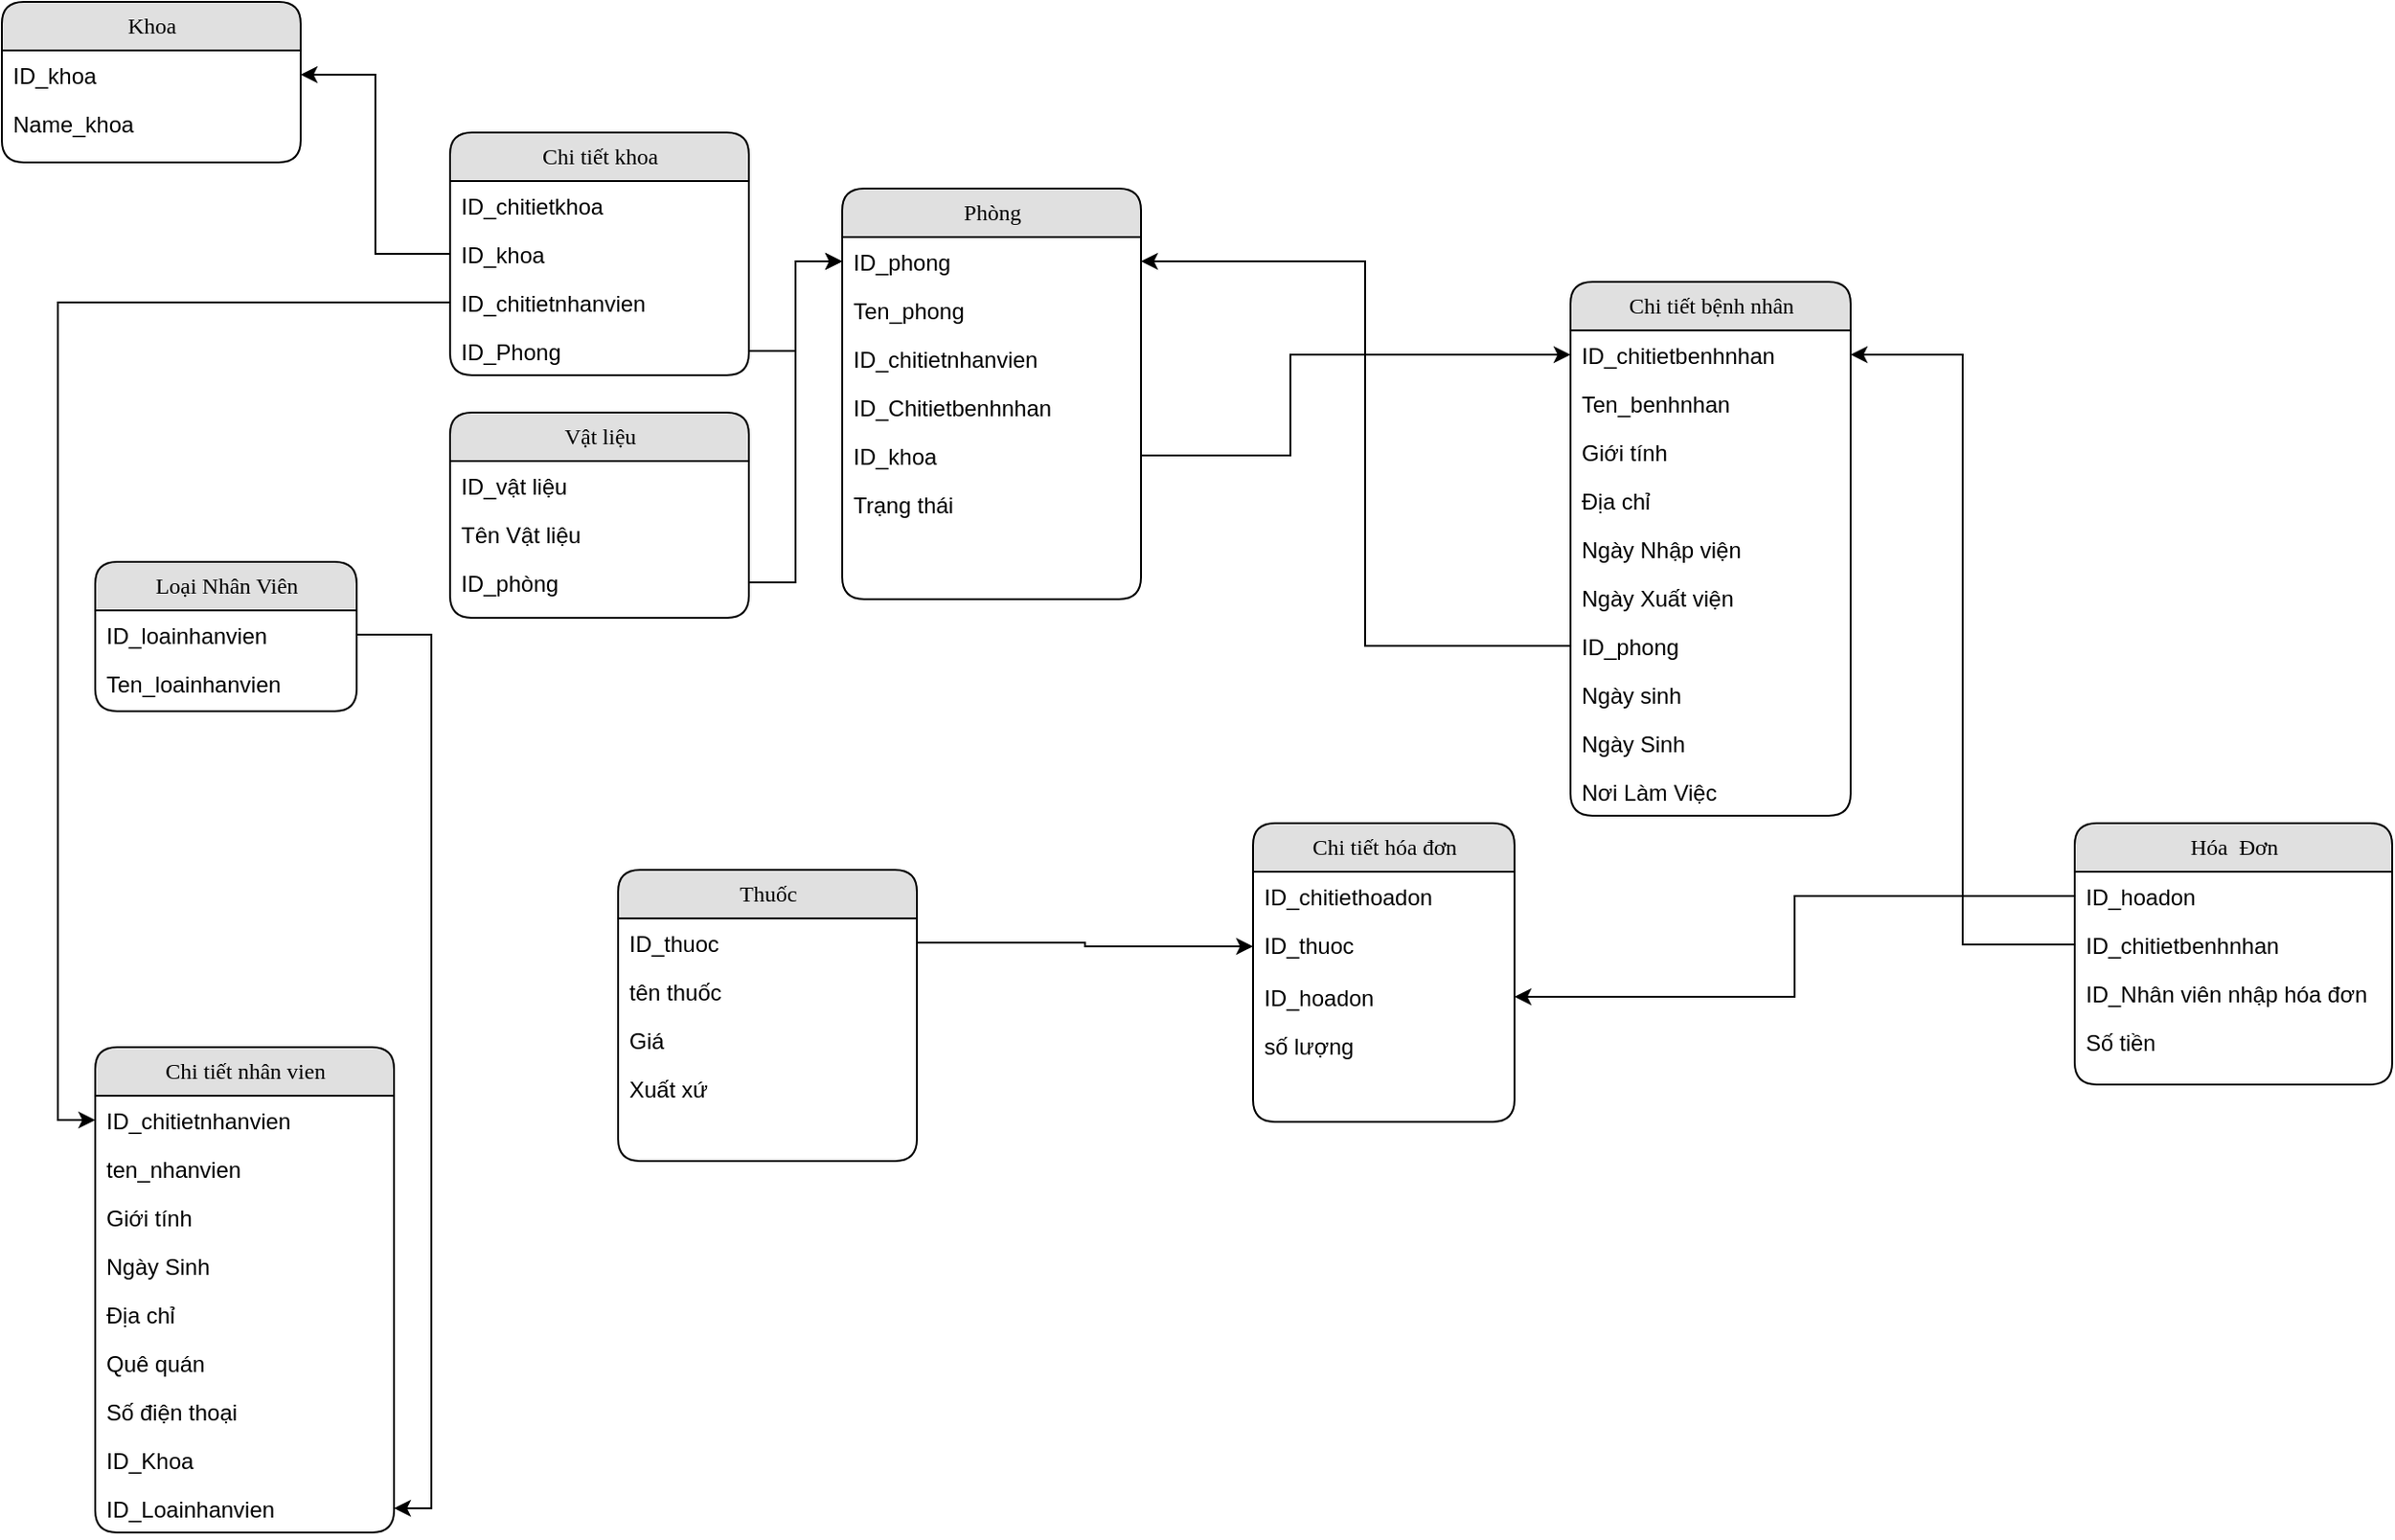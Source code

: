 <mxfile version="13.6.2" type="github">
  <diagram name="Page-1" id="b520641d-4fe3-3701-9064-5fc419738815">
    <mxGraphModel dx="1102" dy="1432" grid="1" gridSize="10" guides="1" tooltips="1" connect="1" arrows="1" fold="1" page="1" pageScale="1" pageWidth="1100" pageHeight="850" background="#ffffff" math="0" shadow="0">
      <root>
        <mxCell id="0" />
        <mxCell id="1" parent="0" />
        <mxCell id="21ea969265ad0168-10" value="Phòng" style="swimlane;html=1;fontStyle=0;childLayout=stackLayout;horizontal=1;startSize=26;fillColor=#e0e0e0;horizontalStack=0;resizeParent=1;resizeLast=0;collapsible=1;marginBottom=0;swimlaneFillColor=#ffffff;align=center;rounded=1;shadow=0;comic=0;labelBackgroundColor=none;strokeWidth=1;fontFamily=Verdana;fontSize=12" parent="1" vertex="1">
          <mxGeometry x="480" y="60" width="160" height="220" as="geometry" />
        </mxCell>
        <mxCell id="21ea969265ad0168-11" value="ID_phong" style="text;html=1;strokeColor=none;fillColor=none;spacingLeft=4;spacingRight=4;whiteSpace=wrap;overflow=hidden;rotatable=0;points=[[0,0.5],[1,0.5]];portConstraint=eastwest;" parent="21ea969265ad0168-10" vertex="1">
          <mxGeometry y="26" width="160" height="26" as="geometry" />
        </mxCell>
        <mxCell id="21ea969265ad0168-12" value="Ten_phong" style="text;html=1;strokeColor=none;fillColor=none;spacingLeft=4;spacingRight=4;whiteSpace=wrap;overflow=hidden;rotatable=0;points=[[0,0.5],[1,0.5]];portConstraint=eastwest;" parent="21ea969265ad0168-10" vertex="1">
          <mxGeometry y="52" width="160" height="26" as="geometry" />
        </mxCell>
        <mxCell id="21ea969265ad0168-52" value="ID_chitietnhanvien" style="text;html=1;strokeColor=none;fillColor=none;spacingLeft=4;spacingRight=4;whiteSpace=wrap;overflow=hidden;rotatable=0;points=[[0,0.5],[1,0.5]];portConstraint=eastwest;" parent="21ea969265ad0168-10" vertex="1">
          <mxGeometry y="78" width="160" height="26" as="geometry" />
        </mxCell>
        <mxCell id="mLAfzD7H1Y2AKtJi_P_H-30" value="&lt;div&gt;ID_Chitietbenhnhan&lt;/div&gt;&lt;div&gt;&lt;br&gt;&lt;/div&gt;" style="text;html=1;strokeColor=none;fillColor=none;spacingLeft=4;spacingRight=4;whiteSpace=wrap;overflow=hidden;rotatable=0;points=[[0,0.5],[1,0.5]];portConstraint=eastwest;" parent="21ea969265ad0168-10" vertex="1">
          <mxGeometry y="104" width="160" height="26" as="geometry" />
        </mxCell>
        <mxCell id="mLAfzD7H1Y2AKtJi_P_H-38" value="&lt;div&gt;ID_khoa&lt;/div&gt;&lt;div&gt;&lt;br&gt;&lt;/div&gt;" style="text;html=1;strokeColor=none;fillColor=none;spacingLeft=4;spacingRight=4;whiteSpace=wrap;overflow=hidden;rotatable=0;points=[[0,0.5],[1,0.5]];portConstraint=eastwest;" parent="21ea969265ad0168-10" vertex="1">
          <mxGeometry y="130" width="160" height="26" as="geometry" />
        </mxCell>
        <mxCell id="mLAfzD7H1Y2AKtJi_P_H-40" value="&lt;div&gt;Trạng thái&lt;br&gt;&lt;/div&gt;" style="text;html=1;strokeColor=none;fillColor=none;spacingLeft=4;spacingRight=4;whiteSpace=wrap;overflow=hidden;rotatable=0;points=[[0,0.5],[1,0.5]];portConstraint=eastwest;" parent="21ea969265ad0168-10" vertex="1">
          <mxGeometry y="156" width="160" height="26" as="geometry" />
        </mxCell>
        <mxCell id="mLAfzD7H1Y2AKtJi_P_H-25" value="Chi tiết khoa" style="swimlane;html=1;fontStyle=0;childLayout=stackLayout;horizontal=1;startSize=26;fillColor=#e0e0e0;horizontalStack=0;resizeParent=1;resizeLast=0;collapsible=1;marginBottom=0;swimlaneFillColor=#ffffff;align=center;rounded=1;shadow=0;comic=0;labelBackgroundColor=none;strokeWidth=1;fontFamily=Verdana;fontSize=12" parent="1" vertex="1">
          <mxGeometry x="270" y="30" width="160" height="130" as="geometry" />
        </mxCell>
        <mxCell id="mLAfzD7H1Y2AKtJi_P_H-26" value="ID_chitietkhoa" style="text;html=1;strokeColor=none;fillColor=none;spacingLeft=4;spacingRight=4;whiteSpace=wrap;overflow=hidden;rotatable=0;points=[[0,0.5],[1,0.5]];portConstraint=eastwest;" parent="mLAfzD7H1Y2AKtJi_P_H-25" vertex="1">
          <mxGeometry y="26" width="160" height="26" as="geometry" />
        </mxCell>
        <mxCell id="mLAfzD7H1Y2AKtJi_P_H-27" value="ID_khoa" style="text;html=1;strokeColor=none;fillColor=none;spacingLeft=4;spacingRight=4;whiteSpace=wrap;overflow=hidden;rotatable=0;points=[[0,0.5],[1,0.5]];portConstraint=eastwest;" parent="mLAfzD7H1Y2AKtJi_P_H-25" vertex="1">
          <mxGeometry y="52" width="160" height="26" as="geometry" />
        </mxCell>
        <mxCell id="mLAfzD7H1Y2AKtJi_P_H-28" value="ID_chitietnhanvien" style="text;html=1;strokeColor=none;fillColor=none;spacingLeft=4;spacingRight=4;whiteSpace=wrap;overflow=hidden;rotatable=0;points=[[0,0.5],[1,0.5]];portConstraint=eastwest;" parent="mLAfzD7H1Y2AKtJi_P_H-25" vertex="1">
          <mxGeometry y="78" width="160" height="26" as="geometry" />
        </mxCell>
        <mxCell id="mLAfzD7H1Y2AKtJi_P_H-29" value="ID_Phong" style="text;html=1;strokeColor=none;fillColor=none;spacingLeft=4;spacingRight=4;whiteSpace=wrap;overflow=hidden;rotatable=0;points=[[0,0.5],[1,0.5]];portConstraint=eastwest;" parent="mLAfzD7H1Y2AKtJi_P_H-25" vertex="1">
          <mxGeometry y="104" width="160" height="26" as="geometry" />
        </mxCell>
        <mxCell id="mLAfzD7H1Y2AKtJi_P_H-62" style="edgeStyle=orthogonalEdgeStyle;rounded=0;orthogonalLoop=1;jettySize=auto;html=1;exitX=0;exitY=0.5;exitDx=0;exitDy=0;entryX=1;entryY=0.5;entryDx=0;entryDy=0;" parent="1" source="mLAfzD7H1Y2AKtJi_P_H-27" target="21ea969265ad0168-7" edge="1">
          <mxGeometry relative="1" as="geometry" />
        </mxCell>
        <mxCell id="mLAfzD7H1Y2AKtJi_P_H-63" style="edgeStyle=orthogonalEdgeStyle;rounded=0;orthogonalLoop=1;jettySize=auto;html=1;exitX=0;exitY=0.5;exitDx=0;exitDy=0;entryX=0;entryY=0.5;entryDx=0;entryDy=0;" parent="1" source="mLAfzD7H1Y2AKtJi_P_H-28" target="21ea969265ad0168-19" edge="1">
          <mxGeometry relative="1" as="geometry" />
        </mxCell>
        <mxCell id="mLAfzD7H1Y2AKtJi_P_H-64" style="edgeStyle=orthogonalEdgeStyle;rounded=0;orthogonalLoop=1;jettySize=auto;html=1;exitX=1;exitY=0.5;exitDx=0;exitDy=0;entryX=0;entryY=0.5;entryDx=0;entryDy=0;" parent="1" source="mLAfzD7H1Y2AKtJi_P_H-29" target="21ea969265ad0168-11" edge="1">
          <mxGeometry relative="1" as="geometry" />
        </mxCell>
        <mxCell id="mLAfzD7H1Y2AKtJi_P_H-65" style="edgeStyle=orthogonalEdgeStyle;rounded=0;orthogonalLoop=1;jettySize=auto;html=1;exitX=1;exitY=0.5;exitDx=0;exitDy=0;entryX=0;entryY=0.5;entryDx=0;entryDy=0;" parent="1" source="mLAfzD7H1Y2AKtJi_P_H-30" target="mLAfzD7H1Y2AKtJi_P_H-2" edge="1">
          <mxGeometry relative="1" as="geometry">
            <Array as="points">
              <mxPoint x="720" y="203" />
              <mxPoint x="720" y="149" />
            </Array>
          </mxGeometry>
        </mxCell>
        <mxCell id="21ea969265ad0168-18" value="Chi tiết nhân vien" style="swimlane;html=1;fontStyle=0;childLayout=stackLayout;horizontal=1;startSize=26;fillColor=#e0e0e0;horizontalStack=0;resizeParent=1;resizeLast=0;collapsible=1;marginBottom=0;swimlaneFillColor=#ffffff;align=center;rounded=1;shadow=0;comic=0;labelBackgroundColor=none;strokeWidth=1;fontFamily=Verdana;fontSize=12" parent="1" vertex="1">
          <mxGeometry x="80" y="520" width="160" height="260" as="geometry" />
        </mxCell>
        <mxCell id="21ea969265ad0168-19" value="ID_chitietnhanvien" style="text;html=1;strokeColor=none;fillColor=none;spacingLeft=4;spacingRight=4;whiteSpace=wrap;overflow=hidden;rotatable=0;points=[[0,0.5],[1,0.5]];portConstraint=eastwest;" parent="21ea969265ad0168-18" vertex="1">
          <mxGeometry y="26" width="160" height="26" as="geometry" />
        </mxCell>
        <mxCell id="21ea969265ad0168-20" value="ten_nhanvien" style="text;html=1;strokeColor=none;fillColor=none;spacingLeft=4;spacingRight=4;whiteSpace=wrap;overflow=hidden;rotatable=0;points=[[0,0.5],[1,0.5]];portConstraint=eastwest;" parent="21ea969265ad0168-18" vertex="1">
          <mxGeometry y="52" width="160" height="26" as="geometry" />
        </mxCell>
        <mxCell id="21ea969265ad0168-51" value="Giới tính" style="text;html=1;strokeColor=none;fillColor=none;spacingLeft=4;spacingRight=4;whiteSpace=wrap;overflow=hidden;rotatable=0;points=[[0,0.5],[1,0.5]];portConstraint=eastwest;" parent="21ea969265ad0168-18" vertex="1">
          <mxGeometry y="78" width="160" height="26" as="geometry" />
        </mxCell>
        <mxCell id="21ea969265ad0168-21" value="&lt;div&gt;Ngày Sinh&lt;/div&gt;&lt;div&gt;&lt;br&gt;&lt;/div&gt;" style="text;html=1;strokeColor=none;fillColor=none;spacingLeft=4;spacingRight=4;whiteSpace=wrap;overflow=hidden;rotatable=0;points=[[0,0.5],[1,0.5]];portConstraint=eastwest;" parent="21ea969265ad0168-18" vertex="1">
          <mxGeometry y="104" width="160" height="26" as="geometry" />
        </mxCell>
        <mxCell id="mLAfzD7H1Y2AKtJi_P_H-31" value="Địa chỉ" style="text;html=1;strokeColor=none;fillColor=none;spacingLeft=4;spacingRight=4;whiteSpace=wrap;overflow=hidden;rotatable=0;points=[[0,0.5],[1,0.5]];portConstraint=eastwest;" parent="21ea969265ad0168-18" vertex="1">
          <mxGeometry y="130" width="160" height="26" as="geometry" />
        </mxCell>
        <mxCell id="mLAfzD7H1Y2AKtJi_P_H-32" value="Quê quán" style="text;html=1;strokeColor=none;fillColor=none;spacingLeft=4;spacingRight=4;whiteSpace=wrap;overflow=hidden;rotatable=0;points=[[0,0.5],[1,0.5]];portConstraint=eastwest;" parent="21ea969265ad0168-18" vertex="1">
          <mxGeometry y="156" width="160" height="26" as="geometry" />
        </mxCell>
        <mxCell id="mLAfzD7H1Y2AKtJi_P_H-33" value="Số điện thoại" style="text;html=1;strokeColor=none;fillColor=none;spacingLeft=4;spacingRight=4;whiteSpace=wrap;overflow=hidden;rotatable=0;points=[[0,0.5],[1,0.5]];portConstraint=eastwest;" parent="21ea969265ad0168-18" vertex="1">
          <mxGeometry y="182" width="160" height="26" as="geometry" />
        </mxCell>
        <mxCell id="mLAfzD7H1Y2AKtJi_P_H-34" value="ID_Khoa" style="text;html=1;strokeColor=none;fillColor=none;spacingLeft=4;spacingRight=4;whiteSpace=wrap;overflow=hidden;rotatable=0;points=[[0,0.5],[1,0.5]];portConstraint=eastwest;" parent="21ea969265ad0168-18" vertex="1">
          <mxGeometry y="208" width="160" height="26" as="geometry" />
        </mxCell>
        <mxCell id="mLAfzD7H1Y2AKtJi_P_H-39" value="ID_Loainhanvien" style="text;html=1;strokeColor=none;fillColor=none;spacingLeft=4;spacingRight=4;whiteSpace=wrap;overflow=hidden;rotatable=0;points=[[0,0.5],[1,0.5]];portConstraint=eastwest;" parent="21ea969265ad0168-18" vertex="1">
          <mxGeometry y="234" width="160" height="26" as="geometry" />
        </mxCell>
        <mxCell id="21ea969265ad0168-14" value="Loại Nhân Viên" style="swimlane;html=1;fontStyle=0;childLayout=stackLayout;horizontal=1;startSize=26;fillColor=#e0e0e0;horizontalStack=0;resizeParent=1;resizeLast=0;collapsible=1;marginBottom=0;swimlaneFillColor=#ffffff;align=center;rounded=1;shadow=0;comic=0;labelBackgroundColor=none;strokeWidth=1;fontFamily=Verdana;fontSize=12" parent="1" vertex="1">
          <mxGeometry x="80" y="260" width="140" height="80" as="geometry" />
        </mxCell>
        <mxCell id="21ea969265ad0168-15" value="ID_loainhanvien" style="text;html=1;strokeColor=none;fillColor=none;spacingLeft=4;spacingRight=4;whiteSpace=wrap;overflow=hidden;rotatable=0;points=[[0,0.5],[1,0.5]];portConstraint=eastwest;" parent="21ea969265ad0168-14" vertex="1">
          <mxGeometry y="26" width="140" height="26" as="geometry" />
        </mxCell>
        <mxCell id="21ea969265ad0168-16" value="Ten_loainhanvien" style="text;html=1;strokeColor=none;fillColor=none;spacingLeft=4;spacingRight=4;whiteSpace=wrap;overflow=hidden;rotatable=0;points=[[0,0.5],[1,0.5]];portConstraint=eastwest;" parent="21ea969265ad0168-14" vertex="1">
          <mxGeometry y="52" width="140" height="26" as="geometry" />
        </mxCell>
        <mxCell id="mLAfzD7H1Y2AKtJi_P_H-67" style="edgeStyle=orthogonalEdgeStyle;rounded=0;orthogonalLoop=1;jettySize=auto;html=1;exitX=1;exitY=0.5;exitDx=0;exitDy=0;entryX=1;entryY=0.5;entryDx=0;entryDy=0;" parent="1" source="21ea969265ad0168-15" target="mLAfzD7H1Y2AKtJi_P_H-39" edge="1">
          <mxGeometry relative="1" as="geometry" />
        </mxCell>
        <mxCell id="mLAfzD7H1Y2AKtJi_P_H-19" value="Vật liệu" style="swimlane;html=1;fontStyle=0;childLayout=stackLayout;horizontal=1;startSize=26;fillColor=#e0e0e0;horizontalStack=0;resizeParent=1;resizeLast=0;collapsible=1;marginBottom=0;swimlaneFillColor=#ffffff;align=center;rounded=1;shadow=0;comic=0;labelBackgroundColor=none;strokeWidth=1;fontFamily=Verdana;fontSize=12" parent="1" vertex="1">
          <mxGeometry x="270" y="180" width="160" height="110" as="geometry" />
        </mxCell>
        <mxCell id="mLAfzD7H1Y2AKtJi_P_H-20" value="ID_vật liệu" style="text;html=1;strokeColor=none;fillColor=none;spacingLeft=4;spacingRight=4;whiteSpace=wrap;overflow=hidden;rotatable=0;points=[[0,0.5],[1,0.5]];portConstraint=eastwest;" parent="mLAfzD7H1Y2AKtJi_P_H-19" vertex="1">
          <mxGeometry y="26" width="160" height="26" as="geometry" />
        </mxCell>
        <mxCell id="mLAfzD7H1Y2AKtJi_P_H-21" value="Tên Vật liệu" style="text;html=1;strokeColor=none;fillColor=none;spacingLeft=4;spacingRight=4;whiteSpace=wrap;overflow=hidden;rotatable=0;points=[[0,0.5],[1,0.5]];portConstraint=eastwest;" parent="mLAfzD7H1Y2AKtJi_P_H-19" vertex="1">
          <mxGeometry y="52" width="160" height="26" as="geometry" />
        </mxCell>
        <mxCell id="mLAfzD7H1Y2AKtJi_P_H-22" value="ID_phòng" style="text;html=1;strokeColor=none;fillColor=none;spacingLeft=4;spacingRight=4;whiteSpace=wrap;overflow=hidden;rotatable=0;points=[[0,0.5],[1,0.5]];portConstraint=eastwest;" parent="mLAfzD7H1Y2AKtJi_P_H-19" vertex="1">
          <mxGeometry y="78" width="160" height="26" as="geometry" />
        </mxCell>
        <mxCell id="21ea969265ad0168-6" value="Khoa" style="swimlane;html=1;fontStyle=0;childLayout=stackLayout;horizontal=1;startSize=26;fillColor=#e0e0e0;horizontalStack=0;resizeParent=1;resizeLast=0;collapsible=1;marginBottom=0;swimlaneFillColor=#ffffff;align=center;rounded=1;shadow=0;comic=0;labelBackgroundColor=none;strokeWidth=1;fontFamily=Verdana;fontSize=12" parent="1" vertex="1">
          <mxGeometry x="30" y="-40" width="160" height="86" as="geometry" />
        </mxCell>
        <mxCell id="21ea969265ad0168-7" value="ID_khoa" style="text;html=1;strokeColor=none;fillColor=none;spacingLeft=4;spacingRight=4;whiteSpace=wrap;overflow=hidden;rotatable=0;points=[[0,0.5],[1,0.5]];portConstraint=eastwest;" parent="21ea969265ad0168-6" vertex="1">
          <mxGeometry y="26" width="160" height="26" as="geometry" />
        </mxCell>
        <mxCell id="21ea969265ad0168-8" value="Name_khoa" style="text;html=1;strokeColor=none;fillColor=none;spacingLeft=4;spacingRight=4;whiteSpace=wrap;overflow=hidden;rotatable=0;points=[[0,0.5],[1,0.5]];portConstraint=eastwest;" parent="21ea969265ad0168-6" vertex="1">
          <mxGeometry y="52" width="160" height="26" as="geometry" />
        </mxCell>
        <mxCell id="mLAfzD7H1Y2AKtJi_P_H-68" style="edgeStyle=orthogonalEdgeStyle;rounded=0;orthogonalLoop=1;jettySize=auto;html=1;exitX=1;exitY=0.5;exitDx=0;exitDy=0;entryX=0;entryY=0.5;entryDx=0;entryDy=0;" parent="1" source="mLAfzD7H1Y2AKtJi_P_H-22" target="21ea969265ad0168-11" edge="1">
          <mxGeometry relative="1" as="geometry" />
        </mxCell>
        <mxCell id="mLAfzD7H1Y2AKtJi_P_H-69" style="edgeStyle=orthogonalEdgeStyle;rounded=0;orthogonalLoop=1;jettySize=auto;html=1;exitX=0;exitY=0.5;exitDx=0;exitDy=0;entryX=1;entryY=0.5;entryDx=0;entryDy=0;" parent="1" source="mLAfzD7H1Y2AKtJi_P_H-47" target="21ea969265ad0168-11" edge="1">
          <mxGeometry relative="1" as="geometry">
            <Array as="points">
              <mxPoint x="760" y="305" />
              <mxPoint x="760" y="99" />
            </Array>
          </mxGeometry>
        </mxCell>
        <mxCell id="mLAfzD7H1Y2AKtJi_P_H-1" value="Chi tiết bệnh nhân" style="swimlane;html=1;fontStyle=0;childLayout=stackLayout;horizontal=1;startSize=26;fillColor=#e0e0e0;horizontalStack=0;resizeParent=1;resizeLast=0;collapsible=1;marginBottom=0;swimlaneFillColor=#ffffff;align=center;rounded=1;shadow=0;comic=0;labelBackgroundColor=none;strokeWidth=1;fontFamily=Verdana;fontSize=12" parent="1" vertex="1">
          <mxGeometry x="870" y="110" width="150" height="286" as="geometry" />
        </mxCell>
        <mxCell id="mLAfzD7H1Y2AKtJi_P_H-2" value="ID_chitietbenhnhan" style="text;html=1;strokeColor=none;fillColor=none;spacingLeft=4;spacingRight=4;whiteSpace=wrap;overflow=hidden;rotatable=0;points=[[0,0.5],[1,0.5]];portConstraint=eastwest;" parent="mLAfzD7H1Y2AKtJi_P_H-1" vertex="1">
          <mxGeometry y="26" width="150" height="26" as="geometry" />
        </mxCell>
        <mxCell id="mLAfzD7H1Y2AKtJi_P_H-3" value="Ten_benhnhan" style="text;html=1;strokeColor=none;fillColor=none;spacingLeft=4;spacingRight=4;whiteSpace=wrap;overflow=hidden;rotatable=0;points=[[0,0.5],[1,0.5]];portConstraint=eastwest;" parent="mLAfzD7H1Y2AKtJi_P_H-1" vertex="1">
          <mxGeometry y="52" width="150" height="26" as="geometry" />
        </mxCell>
        <mxCell id="mLAfzD7H1Y2AKtJi_P_H-4" value="Giới tính" style="text;html=1;strokeColor=none;fillColor=none;spacingLeft=4;spacingRight=4;whiteSpace=wrap;overflow=hidden;rotatable=0;points=[[0,0.5],[1,0.5]];portConstraint=eastwest;" parent="mLAfzD7H1Y2AKtJi_P_H-1" vertex="1">
          <mxGeometry y="78" width="150" height="26" as="geometry" />
        </mxCell>
        <mxCell id="mLAfzD7H1Y2AKtJi_P_H-44" value="Địa chỉ" style="text;html=1;strokeColor=none;fillColor=none;spacingLeft=4;spacingRight=4;whiteSpace=wrap;overflow=hidden;rotatable=0;points=[[0,0.5],[1,0.5]];portConstraint=eastwest;" parent="mLAfzD7H1Y2AKtJi_P_H-1" vertex="1">
          <mxGeometry y="104" width="150" height="26" as="geometry" />
        </mxCell>
        <mxCell id="mLAfzD7H1Y2AKtJi_P_H-45" value="Ngày Nhập viện" style="text;html=1;strokeColor=none;fillColor=none;spacingLeft=4;spacingRight=4;whiteSpace=wrap;overflow=hidden;rotatable=0;points=[[0,0.5],[1,0.5]];portConstraint=eastwest;" parent="mLAfzD7H1Y2AKtJi_P_H-1" vertex="1">
          <mxGeometry y="130" width="150" height="26" as="geometry" />
        </mxCell>
        <mxCell id="mLAfzD7H1Y2AKtJi_P_H-46" value="Ngày Xuất viện" style="text;html=1;strokeColor=none;fillColor=none;spacingLeft=4;spacingRight=4;whiteSpace=wrap;overflow=hidden;rotatable=0;points=[[0,0.5],[1,0.5]];portConstraint=eastwest;" parent="mLAfzD7H1Y2AKtJi_P_H-1" vertex="1">
          <mxGeometry y="156" width="150" height="26" as="geometry" />
        </mxCell>
        <mxCell id="DH02RVZQ1GlcpuNfbPdf-3" value="ID_phong" style="text;html=1;strokeColor=none;fillColor=none;spacingLeft=4;spacingRight=4;whiteSpace=wrap;overflow=hidden;rotatable=0;points=[[0,0.5],[1,0.5]];portConstraint=eastwest;" parent="mLAfzD7H1Y2AKtJi_P_H-1" vertex="1">
          <mxGeometry y="182" width="150" height="26" as="geometry" />
        </mxCell>
        <mxCell id="mLAfzD7H1Y2AKtJi_P_H-47" value="Ngày sinh" style="text;html=1;strokeColor=none;fillColor=none;spacingLeft=4;spacingRight=4;whiteSpace=wrap;overflow=hidden;rotatable=0;points=[[0,0.5],[1,0.5]];portConstraint=eastwest;" parent="mLAfzD7H1Y2AKtJi_P_H-1" vertex="1">
          <mxGeometry y="208" width="150" height="26" as="geometry" />
        </mxCell>
        <mxCell id="S-22-Up610zips90_ALZ-2" value="Ngày Sinh" style="text;html=1;strokeColor=none;fillColor=none;spacingLeft=4;spacingRight=4;whiteSpace=wrap;overflow=hidden;rotatable=0;points=[[0,0.5],[1,0.5]];portConstraint=eastwest;" vertex="1" parent="mLAfzD7H1Y2AKtJi_P_H-1">
          <mxGeometry y="234" width="150" height="26" as="geometry" />
        </mxCell>
        <mxCell id="S-22-Up610zips90_ALZ-3" value="Nơi Làm Việc" style="text;html=1;strokeColor=none;fillColor=none;spacingLeft=4;spacingRight=4;whiteSpace=wrap;overflow=hidden;rotatable=0;points=[[0,0.5],[1,0.5]];portConstraint=eastwest;" vertex="1" parent="mLAfzD7H1Y2AKtJi_P_H-1">
          <mxGeometry y="260" width="150" height="26" as="geometry" />
        </mxCell>
        <mxCell id="mLAfzD7H1Y2AKtJi_P_H-14" value="Chi tiết hóa đơn" style="swimlane;html=1;fontStyle=0;childLayout=stackLayout;horizontal=1;startSize=26;fillColor=#e0e0e0;horizontalStack=0;resizeParent=1;resizeLast=0;collapsible=1;marginBottom=0;swimlaneFillColor=#ffffff;align=center;rounded=1;shadow=0;comic=0;labelBackgroundColor=none;strokeWidth=1;fontFamily=Verdana;fontSize=12" parent="1" vertex="1">
          <mxGeometry x="700" y="400" width="140" height="160" as="geometry" />
        </mxCell>
        <mxCell id="mLAfzD7H1Y2AKtJi_P_H-15" value="ID_chitiethoadon" style="text;html=1;strokeColor=none;fillColor=none;spacingLeft=4;spacingRight=4;whiteSpace=wrap;overflow=hidden;rotatable=0;points=[[0,0.5],[1,0.5]];portConstraint=eastwest;" parent="mLAfzD7H1Y2AKtJi_P_H-14" vertex="1">
          <mxGeometry y="26" width="140" height="26" as="geometry" />
        </mxCell>
        <mxCell id="mLAfzD7H1Y2AKtJi_P_H-16" value="ID_thuoc" style="text;html=1;strokeColor=none;fillColor=none;spacingLeft=4;spacingRight=4;whiteSpace=wrap;overflow=hidden;rotatable=0;points=[[0,0.5],[1,0.5]];portConstraint=eastwest;" parent="mLAfzD7H1Y2AKtJi_P_H-14" vertex="1">
          <mxGeometry y="52" width="140" height="28" as="geometry" />
        </mxCell>
        <mxCell id="mLAfzD7H1Y2AKtJi_P_H-61" value="ID_hoadon" style="text;html=1;strokeColor=none;fillColor=none;spacingLeft=4;spacingRight=4;whiteSpace=wrap;overflow=hidden;rotatable=0;points=[[0,0.5],[1,0.5]];portConstraint=eastwest;" parent="mLAfzD7H1Y2AKtJi_P_H-14" vertex="1">
          <mxGeometry y="80" width="140" height="26" as="geometry" />
        </mxCell>
        <mxCell id="DH02RVZQ1GlcpuNfbPdf-2" value="số lượng" style="text;html=1;strokeColor=none;fillColor=none;spacingLeft=4;spacingRight=4;whiteSpace=wrap;overflow=hidden;rotatable=0;points=[[0,0.5],[1,0.5]];portConstraint=eastwest;" parent="mLAfzD7H1Y2AKtJi_P_H-14" vertex="1">
          <mxGeometry y="106" width="140" height="26" as="geometry" />
        </mxCell>
        <mxCell id="mLAfzD7H1Y2AKtJi_P_H-71" style="edgeStyle=orthogonalEdgeStyle;rounded=0;orthogonalLoop=1;jettySize=auto;html=1;exitX=1;exitY=0.5;exitDx=0;exitDy=0;entryX=0;entryY=0.5;entryDx=0;entryDy=0;" parent="1" source="mLAfzD7H1Y2AKtJi_P_H-10" target="mLAfzD7H1Y2AKtJi_P_H-16" edge="1">
          <mxGeometry relative="1" as="geometry" />
        </mxCell>
        <mxCell id="mLAfzD7H1Y2AKtJi_P_H-73" style="edgeStyle=orthogonalEdgeStyle;rounded=0;orthogonalLoop=1;jettySize=auto;html=1;exitX=0;exitY=0.5;exitDx=0;exitDy=0;entryX=1;entryY=0.5;entryDx=0;entryDy=0;" parent="1" source="21ea969265ad0168-23" target="mLAfzD7H1Y2AKtJi_P_H-61" edge="1">
          <mxGeometry relative="1" as="geometry" />
        </mxCell>
        <mxCell id="mLAfzD7H1Y2AKtJi_P_H-74" style="edgeStyle=orthogonalEdgeStyle;rounded=0;orthogonalLoop=1;jettySize=auto;html=1;exitX=0;exitY=0.5;exitDx=0;exitDy=0;entryX=1;entryY=0.5;entryDx=0;entryDy=0;" parent="1" source="21ea969265ad0168-24" target="mLAfzD7H1Y2AKtJi_P_H-2" edge="1">
          <mxGeometry relative="1" as="geometry" />
        </mxCell>
        <mxCell id="21ea969265ad0168-22" value="Hóa&amp;nbsp; Đơn" style="swimlane;html=1;fontStyle=0;childLayout=stackLayout;horizontal=1;startSize=26;fillColor=#e0e0e0;horizontalStack=0;resizeParent=1;resizeLast=0;collapsible=1;marginBottom=0;swimlaneFillColor=#ffffff;align=center;rounded=1;shadow=0;comic=0;labelBackgroundColor=none;strokeWidth=1;fontFamily=Verdana;fontSize=12" parent="1" vertex="1">
          <mxGeometry x="1140" y="400" width="170" height="140" as="geometry" />
        </mxCell>
        <mxCell id="21ea969265ad0168-23" value="ID_hoadon" style="text;html=1;strokeColor=none;fillColor=none;spacingLeft=4;spacingRight=4;whiteSpace=wrap;overflow=hidden;rotatable=0;points=[[0,0.5],[1,0.5]];portConstraint=eastwest;" parent="21ea969265ad0168-22" vertex="1">
          <mxGeometry y="26" width="170" height="26" as="geometry" />
        </mxCell>
        <mxCell id="21ea969265ad0168-24" value="ID_chitietbenhnhan" style="text;html=1;strokeColor=none;fillColor=none;spacingLeft=4;spacingRight=4;whiteSpace=wrap;overflow=hidden;rotatable=0;points=[[0,0.5],[1,0.5]];portConstraint=eastwest;" parent="21ea969265ad0168-22" vertex="1">
          <mxGeometry y="52" width="170" height="26" as="geometry" />
        </mxCell>
        <mxCell id="mLAfzD7H1Y2AKtJi_P_H-49" value="ID_Nhân viên nhập hóa đơn" style="text;html=1;strokeColor=none;fillColor=none;spacingLeft=4;spacingRight=4;whiteSpace=wrap;overflow=hidden;rotatable=0;points=[[0,0.5],[1,0.5]];portConstraint=eastwest;" parent="21ea969265ad0168-22" vertex="1">
          <mxGeometry y="78" width="170" height="26" as="geometry" />
        </mxCell>
        <mxCell id="mLAfzD7H1Y2AKtJi_P_H-51" value="Số tiền" style="text;html=1;strokeColor=none;fillColor=none;spacingLeft=4;spacingRight=4;whiteSpace=wrap;overflow=hidden;rotatable=0;points=[[0,0.5],[1,0.5]];portConstraint=eastwest;" parent="21ea969265ad0168-22" vertex="1">
          <mxGeometry y="104" width="170" height="26" as="geometry" />
        </mxCell>
        <mxCell id="mLAfzD7H1Y2AKtJi_P_H-9" value="Thuốc" style="swimlane;html=1;fontStyle=0;childLayout=stackLayout;horizontal=1;startSize=26;fillColor=#e0e0e0;horizontalStack=0;resizeParent=1;resizeLast=0;collapsible=1;marginBottom=0;swimlaneFillColor=#ffffff;align=center;rounded=1;shadow=0;comic=0;labelBackgroundColor=none;strokeWidth=1;fontFamily=Verdana;fontSize=12" parent="1" vertex="1">
          <mxGeometry x="360" y="425" width="160" height="156" as="geometry" />
        </mxCell>
        <mxCell id="mLAfzD7H1Y2AKtJi_P_H-10" value="ID_thuoc" style="text;html=1;strokeColor=none;fillColor=none;spacingLeft=4;spacingRight=4;whiteSpace=wrap;overflow=hidden;rotatable=0;points=[[0,0.5],[1,0.5]];portConstraint=eastwest;" parent="mLAfzD7H1Y2AKtJi_P_H-9" vertex="1">
          <mxGeometry y="26" width="160" height="26" as="geometry" />
        </mxCell>
        <mxCell id="mLAfzD7H1Y2AKtJi_P_H-11" value="tên thuốc" style="text;html=1;strokeColor=none;fillColor=none;spacingLeft=4;spacingRight=4;whiteSpace=wrap;overflow=hidden;rotatable=0;points=[[0,0.5],[1,0.5]];portConstraint=eastwest;" parent="mLAfzD7H1Y2AKtJi_P_H-9" vertex="1">
          <mxGeometry y="52" width="160" height="26" as="geometry" />
        </mxCell>
        <mxCell id="mLAfzD7H1Y2AKtJi_P_H-12" value="Giá" style="text;html=1;strokeColor=none;fillColor=none;spacingLeft=4;spacingRight=4;whiteSpace=wrap;overflow=hidden;rotatable=0;points=[[0,0.5],[1,0.5]];portConstraint=eastwest;" parent="mLAfzD7H1Y2AKtJi_P_H-9" vertex="1">
          <mxGeometry y="78" width="160" height="26" as="geometry" />
        </mxCell>
        <mxCell id="S-22-Up610zips90_ALZ-1" value="Xuất xứ" style="text;html=1;strokeColor=none;fillColor=none;spacingLeft=4;spacingRight=4;whiteSpace=wrap;overflow=hidden;rotatable=0;points=[[0,0.5],[1,0.5]];portConstraint=eastwest;" vertex="1" parent="mLAfzD7H1Y2AKtJi_P_H-9">
          <mxGeometry y="104" width="160" height="26" as="geometry" />
        </mxCell>
      </root>
    </mxGraphModel>
  </diagram>
</mxfile>
